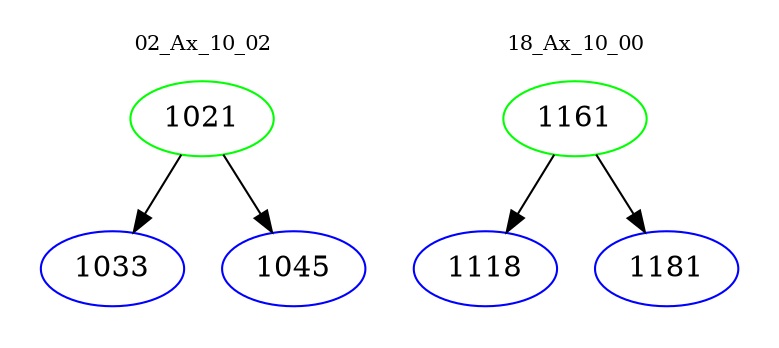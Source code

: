 digraph{
subgraph cluster_0 {
color = white
label = "02_Ax_10_02";
fontsize=10;
T0_1021 [label="1021", color="green"]
T0_1021 -> T0_1033 [color="black"]
T0_1033 [label="1033", color="blue"]
T0_1021 -> T0_1045 [color="black"]
T0_1045 [label="1045", color="blue"]
}
subgraph cluster_1 {
color = white
label = "18_Ax_10_00";
fontsize=10;
T1_1161 [label="1161", color="green"]
T1_1161 -> T1_1118 [color="black"]
T1_1118 [label="1118", color="blue"]
T1_1161 -> T1_1181 [color="black"]
T1_1181 [label="1181", color="blue"]
}
}

